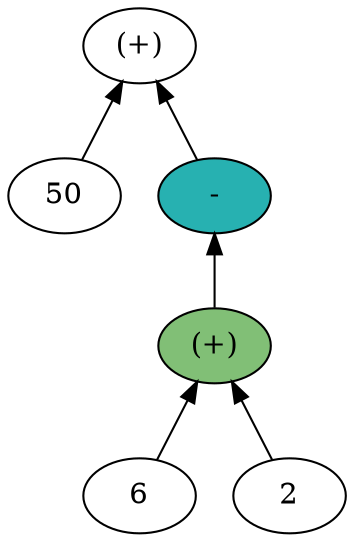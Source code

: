 digraph {
  rankdir=BT;

  add1[label="(+)"];
  "50";

  add2[label="(+)",fillcolor="#81bf76",style=filled];
  neg[label="-",fillcolor="#27b1b1",style=filled];

  "50" -> add1;
  neg -> add1;
  "6" -> add2;
  "2" -> add2
  add2 -> neg;
}